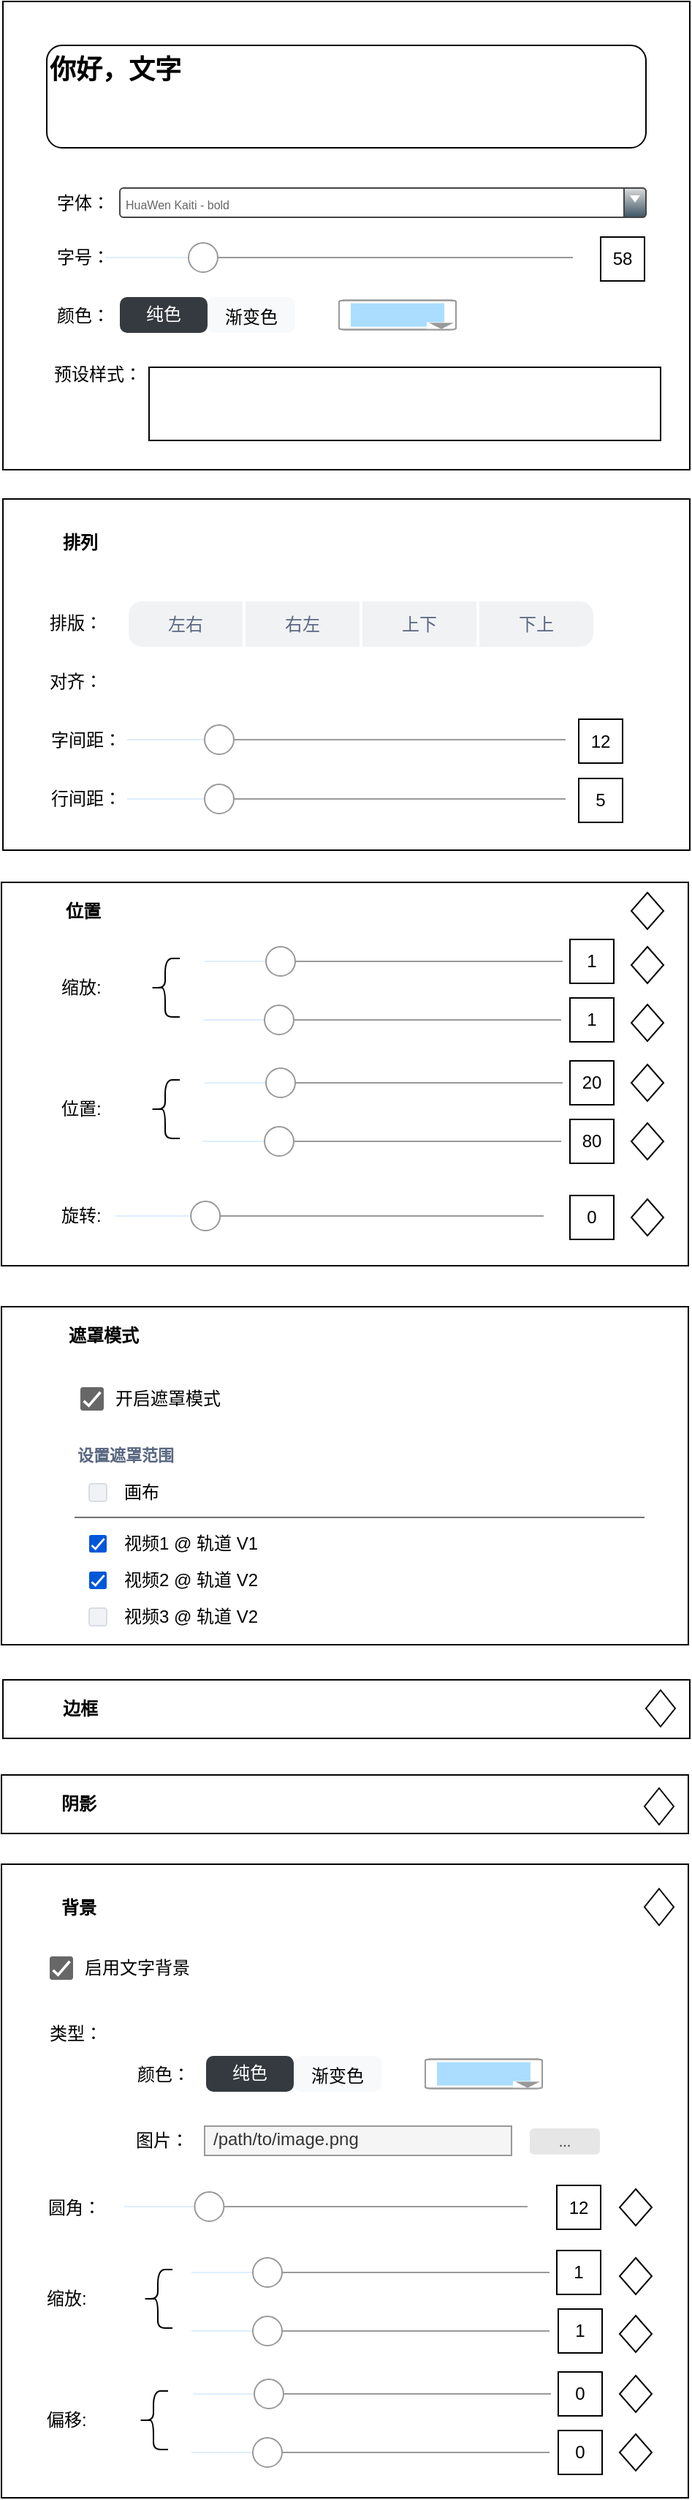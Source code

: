 <mxfile version="21.1.2" type="github">
  <diagram name="Page-1" id="2Bi18I8GiwrE-ukHqORg">
    <mxGraphModel dx="1521" dy="831" grid="0" gridSize="10" guides="1" tooltips="1" connect="1" arrows="1" fold="1" page="1" pageScale="1" pageWidth="850" pageHeight="1100" math="0" shadow="0">
      <root>
        <mxCell id="0" />
        <mxCell id="1" parent="0" />
        <mxCell id="mFGwb2Fd8uorsutvkc8b-70" value="" style="group;align=left;" parent="1" vertex="1" connectable="0">
          <mxGeometry x="170" y="498" width="470" height="240" as="geometry" />
        </mxCell>
        <mxCell id="mFGwb2Fd8uorsutvkc8b-31" value="" style="rounded=0;whiteSpace=wrap;html=1;" parent="mFGwb2Fd8uorsutvkc8b-70" vertex="1">
          <mxGeometry width="470" height="240" as="geometry" />
        </mxCell>
        <mxCell id="mFGwb2Fd8uorsutvkc8b-32" value="排版：" style="text;html=1;strokeColor=none;fillColor=none;align=center;verticalAlign=middle;whiteSpace=wrap;rounded=0;" parent="mFGwb2Fd8uorsutvkc8b-70" vertex="1">
          <mxGeometry x="25" y="70" width="50" height="30" as="geometry" />
        </mxCell>
        <mxCell id="mFGwb2Fd8uorsutvkc8b-33" value="对齐：" style="text;html=1;strokeColor=none;fillColor=none;align=center;verticalAlign=middle;whiteSpace=wrap;rounded=0;" parent="mFGwb2Fd8uorsutvkc8b-70" vertex="1">
          <mxGeometry x="25" y="110" width="50" height="30" as="geometry" />
        </mxCell>
        <mxCell id="mFGwb2Fd8uorsutvkc8b-34" value="字间距：" style="text;html=1;strokeColor=none;fillColor=none;align=center;verticalAlign=middle;whiteSpace=wrap;rounded=0;" parent="mFGwb2Fd8uorsutvkc8b-70" vertex="1">
          <mxGeometry x="32" y="150" width="50" height="30" as="geometry" />
        </mxCell>
        <mxCell id="mFGwb2Fd8uorsutvkc8b-35" value="" style="shape=image;html=1;verticalAlign=top;verticalLabelPosition=bottom;labelBackgroundColor=#ffffff;imageAspect=0;aspect=fixed;image=https://cdn0.iconfinder.com/data/icons/phosphor-regular-vol-4/256/text-align-left-128.png" parent="mFGwb2Fd8uorsutvkc8b-70" vertex="1">
          <mxGeometry x="88" y="110" width="30" height="30" as="geometry" />
        </mxCell>
        <mxCell id="mFGwb2Fd8uorsutvkc8b-36" value="" style="shape=image;html=1;verticalAlign=top;verticalLabelPosition=bottom;labelBackgroundColor=#ffffff;imageAspect=0;aspect=fixed;image=https://cdn0.iconfinder.com/data/icons/phosphor-regular-vol-4/256/text-align-center-128.png" parent="mFGwb2Fd8uorsutvkc8b-70" vertex="1">
          <mxGeometry x="130" y="110" width="30" height="30" as="geometry" />
        </mxCell>
        <mxCell id="mFGwb2Fd8uorsutvkc8b-37" value="" style="shape=image;html=1;verticalAlign=top;verticalLabelPosition=bottom;labelBackgroundColor=#ffffff;imageAspect=0;aspect=fixed;image=https://cdn0.iconfinder.com/data/icons/phosphor-regular-vol-4/256/text-align-right-128.png" parent="mFGwb2Fd8uorsutvkc8b-70" vertex="1">
          <mxGeometry x="173" y="110" width="30" height="30" as="geometry" />
        </mxCell>
        <mxCell id="mFGwb2Fd8uorsutvkc8b-39" value="行间距：" style="text;html=1;strokeColor=none;fillColor=none;align=center;verticalAlign=middle;whiteSpace=wrap;rounded=0;" parent="mFGwb2Fd8uorsutvkc8b-70" vertex="1">
          <mxGeometry x="32" y="190" width="50" height="30" as="geometry" />
        </mxCell>
        <mxCell id="mFGwb2Fd8uorsutvkc8b-40" value="" style="verticalLabelPosition=bottom;shadow=0;dashed=0;align=center;html=1;verticalAlign=top;strokeWidth=1;shape=mxgraph.mockup.forms.horSlider;strokeColor=#999999;sliderStyle=basic;sliderPos=20;handleStyle=circle;fillColor2=#ddeeff;" parent="mFGwb2Fd8uorsutvkc8b-70" vertex="1">
          <mxGeometry x="85" y="149.5" width="300" height="30" as="geometry" />
        </mxCell>
        <mxCell id="mFGwb2Fd8uorsutvkc8b-41" value="12" style="rounded=0;whiteSpace=wrap;html=1;" parent="mFGwb2Fd8uorsutvkc8b-70" vertex="1">
          <mxGeometry x="394" y="150.5" width="30" height="30" as="geometry" />
        </mxCell>
        <mxCell id="mFGwb2Fd8uorsutvkc8b-42" value="" style="verticalLabelPosition=bottom;shadow=0;dashed=0;align=center;html=1;verticalAlign=top;strokeWidth=1;shape=mxgraph.mockup.forms.horSlider;strokeColor=#999999;sliderStyle=basic;sliderPos=20;handleStyle=circle;fillColor2=#ddeeff;" parent="mFGwb2Fd8uorsutvkc8b-70" vertex="1">
          <mxGeometry x="85" y="190" width="300" height="30" as="geometry" />
        </mxCell>
        <mxCell id="mFGwb2Fd8uorsutvkc8b-43" value="5" style="rounded=0;whiteSpace=wrap;html=1;" parent="mFGwb2Fd8uorsutvkc8b-70" vertex="1">
          <mxGeometry x="394" y="191" width="30" height="30" as="geometry" />
        </mxCell>
        <mxCell id="mFGwb2Fd8uorsutvkc8b-44" value="" style="strokeWidth=1;shadow=0;dashed=0;align=center;html=1;shape=mxgraph.mockup.rrect;rSize=10;fillColor=#F1F2F4;strokeColor=#ffffff;strokeWidth=2" parent="mFGwb2Fd8uorsutvkc8b-70" vertex="1">
          <mxGeometry x="85" y="69" width="320" height="33" as="geometry" />
        </mxCell>
        <mxCell id="mFGwb2Fd8uorsutvkc8b-45" value="右左" style="rounded=0;fontSize=12;fontColor=#596780;fontStyle=0;fillColor=none;strokeColor=#ffffff;strokeWidth=2;resizeHeight=1;whiteSpace=wrap;html=1;" parent="mFGwb2Fd8uorsutvkc8b-44" vertex="1">
          <mxGeometry width="80" height="33" relative="1" as="geometry">
            <mxPoint x="80" as="offset" />
          </mxGeometry>
        </mxCell>
        <mxCell id="mFGwb2Fd8uorsutvkc8b-46" value="上下" style="rounded=0;fontSize=12;fontColor=#596780;fontStyle=0;fillColor=none;strokeColor=#ffffff;strokeWidth=2;resizeHeight=1;whiteSpace=wrap;html=1;" parent="mFGwb2Fd8uorsutvkc8b-44" vertex="1">
          <mxGeometry width="80" height="33" relative="1" as="geometry">
            <mxPoint x="160" as="offset" />
          </mxGeometry>
        </mxCell>
        <mxCell id="mFGwb2Fd8uorsutvkc8b-47" value="下上" style="strokeWidth=1;shadow=0;dashed=0;align=center;html=1;shape=mxgraph.mockup.rightButton;rSize=10;fontSize=12;fontColor=#596780;fontStyle=0;fillColor=none;strokeColor=#ffffff;strokeWidth=2;resizeHeight=1;whiteSpace=wrap;" parent="mFGwb2Fd8uorsutvkc8b-44" vertex="1">
          <mxGeometry x="1" width="80" height="33" relative="1" as="geometry">
            <mxPoint x="-80" as="offset" />
          </mxGeometry>
        </mxCell>
        <mxCell id="mFGwb2Fd8uorsutvkc8b-48" value="左右" style="strokeWidth=1;shadow=0;dashed=0;align=center;html=1;shape=mxgraph.mockup.leftButton;rSize=10;fontSize=12;fontColor=#596780;fontStyle=0;fillColor=none;strokeColor=#ffffff;strokeWidth=2;resizeHeight=1;whiteSpace=wrap;" parent="mFGwb2Fd8uorsutvkc8b-44" vertex="1">
          <mxGeometry width="80" height="33" relative="1" as="geometry" />
        </mxCell>
        <mxCell id="mFGwb2Fd8uorsutvkc8b-49" value="" style="shape=image;html=1;verticalAlign=top;verticalLabelPosition=bottom;labelBackgroundColor=#ffffff;imageAspect=0;aspect=fixed;image=https://cdn2.iconfinder.com/data/icons/css-vol-2/24/play-button-128.png;rotation=90;" parent="mFGwb2Fd8uorsutvkc8b-70" vertex="1">
          <mxGeometry x="5" y="10" width="39" height="39" as="geometry" />
        </mxCell>
        <mxCell id="mFGwb2Fd8uorsutvkc8b-50" value="&lt;b&gt;排列&lt;/b&gt;" style="text;html=1;strokeColor=none;fillColor=none;align=left;verticalAlign=middle;whiteSpace=wrap;rounded=0;" parent="mFGwb2Fd8uorsutvkc8b-70" vertex="1">
          <mxGeometry x="39" y="14.5" width="50" height="30" as="geometry" />
        </mxCell>
        <mxCell id="mFGwb2Fd8uorsutvkc8b-190" value="" style="shape=image;html=1;verticalAlign=top;verticalLabelPosition=bottom;labelBackgroundColor=#ffffff;imageAspect=0;aspect=fixed;image=https://cdn3.iconfinder.com/data/icons/arrows-set-12/512/rotateleft-128.png" parent="mFGwb2Fd8uorsutvkc8b-70" vertex="1">
          <mxGeometry x="424" y="10" width="25" height="25" as="geometry" />
        </mxCell>
        <mxCell id="mFGwb2Fd8uorsutvkc8b-71" value="" style="group" parent="1" vertex="1" connectable="0">
          <mxGeometry x="170" y="158" width="470" height="320" as="geometry" />
        </mxCell>
        <mxCell id="9_AeWzn01h3KBR9ZX3S9-1" value="" style="rounded=0;whiteSpace=wrap;html=1;" parent="mFGwb2Fd8uorsutvkc8b-71" vertex="1">
          <mxGeometry width="470" height="320" as="geometry" />
        </mxCell>
        <mxCell id="mFGwb2Fd8uorsutvkc8b-2" value="&lt;b&gt;&lt;font style=&quot;font-size: 18px;&quot;&gt;你好，文字&lt;/font&gt;&lt;/b&gt;" style="rounded=1;whiteSpace=wrap;html=1;align=left;horizontal=1;verticalAlign=top;" parent="mFGwb2Fd8uorsutvkc8b-71" vertex="1">
          <mxGeometry x="30" y="30" width="410" height="70" as="geometry" />
        </mxCell>
        <mxCell id="mFGwb2Fd8uorsutvkc8b-3" value="HuaWen Kaiti - bold" style="strokeWidth=1;html=1;shadow=0;dashed=0;shape=mxgraph.ios.iComboBox;spacingTop=2;spacingLeft=2;align=left;strokeColor=#444444;fontColor=#666666;buttonText=;fontSize=8;fillColor=#dddddd;fillColor2=#3D5565;sketch=0;whiteSpace=wrap;" parent="mFGwb2Fd8uorsutvkc8b-71" vertex="1">
          <mxGeometry x="80" y="127.5" width="360" height="20" as="geometry" />
        </mxCell>
        <mxCell id="mFGwb2Fd8uorsutvkc8b-4" value="字体：" style="text;html=1;strokeColor=none;fillColor=none;align=center;verticalAlign=middle;whiteSpace=wrap;rounded=0;" parent="mFGwb2Fd8uorsutvkc8b-71" vertex="1">
          <mxGeometry x="30" y="122.5" width="50" height="30" as="geometry" />
        </mxCell>
        <mxCell id="mFGwb2Fd8uorsutvkc8b-5" value="字号：" style="text;html=1;strokeColor=none;fillColor=none;align=center;verticalAlign=middle;whiteSpace=wrap;rounded=0;" parent="mFGwb2Fd8uorsutvkc8b-71" vertex="1">
          <mxGeometry x="30" y="160" width="50" height="30" as="geometry" />
        </mxCell>
        <mxCell id="mFGwb2Fd8uorsutvkc8b-7" value="" style="verticalLabelPosition=bottom;shadow=0;dashed=0;align=center;html=1;verticalAlign=top;strokeWidth=1;shape=mxgraph.mockup.forms.horSlider;strokeColor=#999999;sliderStyle=basic;sliderPos=20;handleStyle=circle;fillColor2=#ddeeff;" parent="mFGwb2Fd8uorsutvkc8b-71" vertex="1">
          <mxGeometry x="70" y="160" width="320" height="30" as="geometry" />
        </mxCell>
        <mxCell id="mFGwb2Fd8uorsutvkc8b-8" value="58" style="rounded=0;whiteSpace=wrap;html=1;" parent="mFGwb2Fd8uorsutvkc8b-71" vertex="1">
          <mxGeometry x="409" y="161" width="30" height="30" as="geometry" />
        </mxCell>
        <mxCell id="mFGwb2Fd8uorsutvkc8b-9" value="颜色：" style="text;html=1;strokeColor=none;fillColor=none;align=center;verticalAlign=middle;whiteSpace=wrap;rounded=0;" parent="mFGwb2Fd8uorsutvkc8b-71" vertex="1">
          <mxGeometry x="30" y="200" width="50" height="30" as="geometry" />
        </mxCell>
        <mxCell id="mFGwb2Fd8uorsutvkc8b-14" value="纯色" style="html=1;shadow=0;dashed=0;shape=mxgraph.bootstrap.rrect;rSize=5;strokeColor=none;strokeWidth=1;fillColor=#343A40;fontColor=#ffffff;whiteSpace=wrap;align=center;verticalAlign=middle;spacingLeft=0;fontStyle=0;fontSize=12;spacing=5;" parent="mFGwb2Fd8uorsutvkc8b-71" vertex="1">
          <mxGeometry x="80" y="202" width="60" height="24.5" as="geometry" />
        </mxCell>
        <mxCell id="mFGwb2Fd8uorsutvkc8b-15" value="&lt;font style=&quot;font-size: 12px;&quot;&gt;渐变色&lt;/font&gt;" style="html=1;shadow=0;dashed=0;shape=mxgraph.bootstrap.rrect;rSize=5;strokeColor=none;strokeWidth=1;fillColor=#F8F9FA;fontColor=#000000;whiteSpace=wrap;align=center;verticalAlign=middle;spacingLeft=0;fontStyle=0;fontSize=16;spacing=5;" parent="mFGwb2Fd8uorsutvkc8b-71" vertex="1">
          <mxGeometry x="140" y="202" width="60" height="24.5" as="geometry" />
        </mxCell>
        <mxCell id="mFGwb2Fd8uorsutvkc8b-16" value="" style="verticalLabelPosition=bottom;shadow=0;dashed=0;align=center;html=1;verticalAlign=top;strokeWidth=1;shape=mxgraph.mockup.forms.colorPicker;chosenColor=#aaddff;" parent="mFGwb2Fd8uorsutvkc8b-71" vertex="1">
          <mxGeometry x="230" y="204.25" width="80" height="20" as="geometry" />
        </mxCell>
        <mxCell id="mFGwb2Fd8uorsutvkc8b-17" value="预设样式：" style="text;html=1;strokeColor=none;fillColor=none;align=center;verticalAlign=middle;whiteSpace=wrap;rounded=0;" parent="mFGwb2Fd8uorsutvkc8b-71" vertex="1">
          <mxGeometry x="30" y="240" width="70" height="30" as="geometry" />
        </mxCell>
        <mxCell id="mFGwb2Fd8uorsutvkc8b-29" value="" style="group" parent="mFGwb2Fd8uorsutvkc8b-71" vertex="1" connectable="0">
          <mxGeometry x="100" y="250" width="350" height="50" as="geometry" />
        </mxCell>
        <mxCell id="mFGwb2Fd8uorsutvkc8b-18" value="" style="rounded=0;whiteSpace=wrap;html=1;" parent="mFGwb2Fd8uorsutvkc8b-29" vertex="1">
          <mxGeometry width="350" height="50" as="geometry" />
        </mxCell>
        <mxCell id="mFGwb2Fd8uorsutvkc8b-19" value="" style="shape=image;html=1;verticalAlign=top;verticalLabelPosition=bottom;labelBackgroundColor=#1808FF;imageAspect=0;aspect=fixed;image=https://cdn0.iconfinder.com/data/icons/phosphor-regular-vol-4/256/text-t-128.png;fontStyle=1;fontColor=#1CFF1C;" parent="mFGwb2Fd8uorsutvkc8b-29" vertex="1">
          <mxGeometry x="18" y="5" width="40" height="40" as="geometry" />
        </mxCell>
        <mxCell id="mFGwb2Fd8uorsutvkc8b-22" value="" style="shape=image;html=1;verticalAlign=top;verticalLabelPosition=bottom;labelBackgroundColor=#ffffff;imageAspect=0;aspect=fixed;image=https://cdn0.iconfinder.com/data/icons/phosphor-duotone-vol-3/256/text-t-duotone-128.png" parent="mFGwb2Fd8uorsutvkc8b-29" vertex="1">
          <mxGeometry x="76" y="5" width="40" height="40" as="geometry" />
        </mxCell>
        <mxCell id="mFGwb2Fd8uorsutvkc8b-24" value="" style="shape=image;html=1;verticalAlign=top;verticalLabelPosition=bottom;labelBackgroundColor=#ffffff;imageAspect=0;aspect=fixed;image=https://cdn0.iconfinder.com/data/icons/phosphor-duotone-vol-3/256/text-t-duotone-128.png" parent="mFGwb2Fd8uorsutvkc8b-29" vertex="1">
          <mxGeometry x="130" y="5" width="40" height="40" as="geometry" />
        </mxCell>
        <mxCell id="mFGwb2Fd8uorsutvkc8b-26" value="" style="shape=image;html=1;verticalAlign=top;verticalLabelPosition=bottom;labelBackgroundColor=#ffffff;imageAspect=0;aspect=fixed;image=https://cdn0.iconfinder.com/data/icons/phosphor-duotone-vol-3/256/text-t-duotone-128.png" parent="mFGwb2Fd8uorsutvkc8b-29" vertex="1">
          <mxGeometry x="286" y="5" width="40" height="40" as="geometry" />
        </mxCell>
        <mxCell id="mFGwb2Fd8uorsutvkc8b-27" value="" style="shape=image;html=1;verticalAlign=top;verticalLabelPosition=bottom;labelBackgroundColor=#ffffff;imageAspect=0;aspect=fixed;image=https://cdn0.iconfinder.com/data/icons/phosphor-duotone-vol-3/256/text-t-duotone-128.png" parent="mFGwb2Fd8uorsutvkc8b-29" vertex="1">
          <mxGeometry x="235" y="5" width="40" height="40" as="geometry" />
        </mxCell>
        <mxCell id="mFGwb2Fd8uorsutvkc8b-28" value="" style="shape=image;html=1;verticalAlign=top;verticalLabelPosition=bottom;labelBackgroundColor=#1808FF;imageAspect=0;aspect=fixed;image=https://cdn0.iconfinder.com/data/icons/phosphor-regular-vol-4/256/text-t-128.png;fontStyle=1;fontColor=#1CFF1C;" parent="mFGwb2Fd8uorsutvkc8b-29" vertex="1">
          <mxGeometry x="182" y="5" width="40" height="40" as="geometry" />
        </mxCell>
        <mxCell id="mFGwb2Fd8uorsutvkc8b-113" value="" style="group" parent="1" vertex="1" connectable="0">
          <mxGeometry x="170" y="760" width="470" height="262" as="geometry" />
        </mxCell>
        <mxCell id="mFGwb2Fd8uorsutvkc8b-72" value="" style="rounded=0;whiteSpace=wrap;html=1;" parent="mFGwb2Fd8uorsutvkc8b-113" vertex="1">
          <mxGeometry x="-1" width="470" height="262" as="geometry" />
        </mxCell>
        <mxCell id="mFGwb2Fd8uorsutvkc8b-73" value="" style="shape=image;html=1;verticalAlign=top;verticalLabelPosition=bottom;labelBackgroundColor=#ffffff;imageAspect=0;aspect=fixed;image=https://cdn2.iconfinder.com/data/icons/css-vol-2/24/play-button-128.png;rotation=90;" parent="mFGwb2Fd8uorsutvkc8b-113" vertex="1">
          <mxGeometry x="8" width="39" height="39" as="geometry" />
        </mxCell>
        <mxCell id="mFGwb2Fd8uorsutvkc8b-74" value="&lt;b&gt;位置&lt;/b&gt;" style="text;html=1;strokeColor=none;fillColor=none;align=left;verticalAlign=middle;whiteSpace=wrap;rounded=0;" parent="mFGwb2Fd8uorsutvkc8b-113" vertex="1">
          <mxGeometry x="41" y="4.5" width="50" height="30" as="geometry" />
        </mxCell>
        <mxCell id="mFGwb2Fd8uorsutvkc8b-75" value="缩放:" style="text;html=1;strokeColor=none;fillColor=none;align=left;verticalAlign=middle;whiteSpace=wrap;rounded=0;" parent="mFGwb2Fd8uorsutvkc8b-113" vertex="1">
          <mxGeometry x="38" y="57" width="30" height="30" as="geometry" />
        </mxCell>
        <mxCell id="mFGwb2Fd8uorsutvkc8b-76" value="" style="verticalLabelPosition=bottom;shadow=0;dashed=0;align=center;html=1;verticalAlign=top;strokeWidth=1;shape=mxgraph.mockup.forms.horSlider;strokeColor=#999999;sliderStyle=basic;sliderPos=20;handleStyle=circle;fillColor2=#ddeeff;" parent="mFGwb2Fd8uorsutvkc8b-113" vertex="1">
          <mxGeometry x="138" y="39" width="245" height="30" as="geometry" />
        </mxCell>
        <mxCell id="mFGwb2Fd8uorsutvkc8b-77" value="1" style="rounded=0;whiteSpace=wrap;html=1;" parent="mFGwb2Fd8uorsutvkc8b-113" vertex="1">
          <mxGeometry x="388" y="39" width="30" height="30" as="geometry" />
        </mxCell>
        <mxCell id="mFGwb2Fd8uorsutvkc8b-78" value="" style="verticalLabelPosition=bottom;shadow=0;dashed=0;align=center;html=1;verticalAlign=top;strokeWidth=1;shape=mxgraph.mockup.forms.horSlider;strokeColor=#999999;sliderStyle=basic;sliderPos=20;handleStyle=circle;fillColor2=#ddeeff;" parent="mFGwb2Fd8uorsutvkc8b-113" vertex="1">
          <mxGeometry x="137" y="79" width="245" height="30" as="geometry" />
        </mxCell>
        <mxCell id="mFGwb2Fd8uorsutvkc8b-79" value="1" style="rounded=0;whiteSpace=wrap;html=1;" parent="mFGwb2Fd8uorsutvkc8b-113" vertex="1">
          <mxGeometry x="388" y="79" width="30" height="30" as="geometry" />
        </mxCell>
        <mxCell id="mFGwb2Fd8uorsutvkc8b-80" value="" style="shape=curlyBracket;whiteSpace=wrap;html=1;rounded=1;labelPosition=left;verticalLabelPosition=middle;align=right;verticalAlign=middle;" parent="mFGwb2Fd8uorsutvkc8b-113" vertex="1">
          <mxGeometry x="101" y="52" width="20" height="40" as="geometry" />
        </mxCell>
        <mxCell id="mFGwb2Fd8uorsutvkc8b-85" value="位置:" style="text;html=1;strokeColor=none;fillColor=none;align=left;verticalAlign=middle;whiteSpace=wrap;rounded=0;" parent="mFGwb2Fd8uorsutvkc8b-113" vertex="1">
          <mxGeometry x="38" y="140" width="30" height="30" as="geometry" />
        </mxCell>
        <mxCell id="mFGwb2Fd8uorsutvkc8b-86" value="" style="verticalLabelPosition=bottom;shadow=0;dashed=0;align=center;html=1;verticalAlign=top;strokeWidth=1;shape=mxgraph.mockup.forms.horSlider;strokeColor=#999999;sliderStyle=basic;sliderPos=20;handleStyle=circle;fillColor2=#ddeeff;" parent="mFGwb2Fd8uorsutvkc8b-113" vertex="1">
          <mxGeometry x="138" y="122" width="245" height="30" as="geometry" />
        </mxCell>
        <mxCell id="mFGwb2Fd8uorsutvkc8b-87" value="20" style="rounded=0;whiteSpace=wrap;html=1;" parent="mFGwb2Fd8uorsutvkc8b-113" vertex="1">
          <mxGeometry x="388" y="122" width="30" height="30" as="geometry" />
        </mxCell>
        <mxCell id="mFGwb2Fd8uorsutvkc8b-88" value="" style="verticalLabelPosition=bottom;shadow=0;dashed=0;align=center;html=1;verticalAlign=top;strokeWidth=1;shape=mxgraph.mockup.forms.horSlider;strokeColor=#999999;sliderStyle=basic;sliderPos=20;handleStyle=circle;fillColor2=#ddeeff;" parent="mFGwb2Fd8uorsutvkc8b-113" vertex="1">
          <mxGeometry x="137" y="162" width="245" height="30" as="geometry" />
        </mxCell>
        <mxCell id="mFGwb2Fd8uorsutvkc8b-89" value="80" style="rounded=0;whiteSpace=wrap;html=1;" parent="mFGwb2Fd8uorsutvkc8b-113" vertex="1">
          <mxGeometry x="388" y="162" width="30" height="30" as="geometry" />
        </mxCell>
        <mxCell id="mFGwb2Fd8uorsutvkc8b-90" value="" style="shape=curlyBracket;whiteSpace=wrap;html=1;rounded=1;labelPosition=left;verticalLabelPosition=middle;align=right;verticalAlign=middle;" parent="mFGwb2Fd8uorsutvkc8b-113" vertex="1">
          <mxGeometry x="101" y="135" width="20" height="40" as="geometry" />
        </mxCell>
        <mxCell id="mFGwb2Fd8uorsutvkc8b-92" value="" style="verticalLabelPosition=bottom;shadow=0;dashed=0;align=center;html=1;verticalAlign=top;strokeWidth=1;shape=mxgraph.mockup.forms.horSlider;strokeColor=#999999;sliderStyle=basic;sliderPos=20;handleStyle=circle;fillColor2=#ddeeff;" parent="mFGwb2Fd8uorsutvkc8b-113" vertex="1">
          <mxGeometry x="77" y="213" width="293" height="30" as="geometry" />
        </mxCell>
        <mxCell id="mFGwb2Fd8uorsutvkc8b-93" value="0" style="rounded=0;whiteSpace=wrap;html=1;" parent="mFGwb2Fd8uorsutvkc8b-113" vertex="1">
          <mxGeometry x="388" y="214" width="30" height="30" as="geometry" />
        </mxCell>
        <mxCell id="mFGwb2Fd8uorsutvkc8b-94" value="旋转:" style="text;html=1;strokeColor=none;fillColor=none;align=left;verticalAlign=middle;whiteSpace=wrap;rounded=0;" parent="mFGwb2Fd8uorsutvkc8b-113" vertex="1">
          <mxGeometry x="38" y="213" width="30" height="30" as="geometry" />
        </mxCell>
        <mxCell id="mFGwb2Fd8uorsutvkc8b-97" value="" style="rhombus;whiteSpace=wrap;html=1;" parent="mFGwb2Fd8uorsutvkc8b-113" vertex="1">
          <mxGeometry x="430" y="44" width="22" height="25" as="geometry" />
        </mxCell>
        <mxCell id="mFGwb2Fd8uorsutvkc8b-98" value="" style="rhombus;whiteSpace=wrap;html=1;" parent="mFGwb2Fd8uorsutvkc8b-113" vertex="1">
          <mxGeometry x="430" y="83.5" width="22" height="25" as="geometry" />
        </mxCell>
        <mxCell id="mFGwb2Fd8uorsutvkc8b-99" value="" style="rhombus;whiteSpace=wrap;html=1;" parent="mFGwb2Fd8uorsutvkc8b-113" vertex="1">
          <mxGeometry x="430" y="124.5" width="22" height="25" as="geometry" />
        </mxCell>
        <mxCell id="mFGwb2Fd8uorsutvkc8b-100" value="" style="rhombus;whiteSpace=wrap;html=1;" parent="mFGwb2Fd8uorsutvkc8b-113" vertex="1">
          <mxGeometry x="430" y="164.5" width="22" height="25" as="geometry" />
        </mxCell>
        <mxCell id="mFGwb2Fd8uorsutvkc8b-101" value="" style="rhombus;whiteSpace=wrap;html=1;" parent="mFGwb2Fd8uorsutvkc8b-113" vertex="1">
          <mxGeometry x="430" y="216.5" width="22" height="25" as="geometry" />
        </mxCell>
        <mxCell id="mFGwb2Fd8uorsutvkc8b-151" value="" style="shape=image;html=1;verticalAlign=top;verticalLabelPosition=bottom;labelBackgroundColor=#ffffff;imageAspect=0;aspect=fixed;image=https://cdn3.iconfinder.com/data/icons/arrows-set-12/512/rotateleft-128.png" parent="mFGwb2Fd8uorsutvkc8b-113" vertex="1">
          <mxGeometry x="392" y="8" width="23" height="23" as="geometry" />
        </mxCell>
        <mxCell id="mFGwb2Fd8uorsutvkc8b-152" value="" style="rhombus;whiteSpace=wrap;html=1;" parent="mFGwb2Fd8uorsutvkc8b-113" vertex="1">
          <mxGeometry x="430" y="7" width="22" height="25" as="geometry" />
        </mxCell>
        <mxCell id="mFGwb2Fd8uorsutvkc8b-193" value="" style="shape=image;html=1;verticalAlign=top;verticalLabelPosition=bottom;labelBackgroundColor=#ffffff;imageAspect=0;aspect=fixed;image=https://cdn4.iconfinder.com/data/icons/evil-icons-user-interface/64/link-128.png;imageBackground=none;" parent="mFGwb2Fd8uorsutvkc8b-113" vertex="1">
          <mxGeometry x="74" y="57" width="30" height="30" as="geometry" />
        </mxCell>
        <mxCell id="mFGwb2Fd8uorsutvkc8b-130" value="" style="group" parent="1" vertex="1" connectable="0">
          <mxGeometry x="169" y="1050" width="470" height="231" as="geometry" />
        </mxCell>
        <mxCell id="mFGwb2Fd8uorsutvkc8b-102" value="" style="rounded=0;whiteSpace=wrap;html=1;" parent="mFGwb2Fd8uorsutvkc8b-130" vertex="1">
          <mxGeometry width="470" height="231" as="geometry" />
        </mxCell>
        <mxCell id="mFGwb2Fd8uorsutvkc8b-104" value="" style="shape=image;html=1;verticalAlign=top;verticalLabelPosition=bottom;labelBackgroundColor=#ffffff;imageAspect=0;aspect=fixed;image=https://cdn2.iconfinder.com/data/icons/css-vol-2/24/play-button-128.png;rotation=90;" parent="mFGwb2Fd8uorsutvkc8b-130" vertex="1">
          <mxGeometry x="11" width="39" height="39" as="geometry" />
        </mxCell>
        <mxCell id="mFGwb2Fd8uorsutvkc8b-105" value="&lt;b&gt;遮罩模式&lt;/b&gt;" style="text;html=1;strokeColor=none;fillColor=none;align=left;verticalAlign=middle;whiteSpace=wrap;rounded=0;" parent="mFGwb2Fd8uorsutvkc8b-130" vertex="1">
          <mxGeometry x="44" y="4.5" width="50" height="30" as="geometry" />
        </mxCell>
        <mxCell id="mFGwb2Fd8uorsutvkc8b-110" value="" style="shape=ellipse;labelPosition=right;align=right;opacity=10;sketch=0;html=1;labelBackgroundColor=none;labelBorderColor=none;noLabel=1;strokeColor=none;" parent="mFGwb2Fd8uorsutvkc8b-130" vertex="1">
          <mxGeometry x="38" y="39" width="180" height="48" as="geometry" />
        </mxCell>
        <mxCell id="mFGwb2Fd8uorsutvkc8b-111" value="" style="dashed=0;labelPosition=right;align=left;shape=mxgraph.gmdl.checkbox;strokeColor=none;fillColor=#676767;strokeWidth=2;sketch=0;html=1;" parent="mFGwb2Fd8uorsutvkc8b-110" vertex="1">
          <mxGeometry x="16" y="16" width="16" height="16" as="geometry" />
        </mxCell>
        <mxCell id="mFGwb2Fd8uorsutvkc8b-112" value="开启遮罩模式" style="text;html=1;strokeColor=none;fillColor=none;align=left;verticalAlign=middle;whiteSpace=wrap;rounded=0;" parent="mFGwb2Fd8uorsutvkc8b-110" vertex="1">
          <mxGeometry x="38" y="9" width="142" height="30" as="geometry" />
        </mxCell>
        <mxCell id="mFGwb2Fd8uorsutvkc8b-120" value="设置遮罩范围" style="fillColor=none;strokeColor=none;fontSize=11;fontStyle=1;align=left;fontColor=#596780;sketch=0;hachureGap=4;pointerEvents=0;fontFamily=Helvetica;" parent="mFGwb2Fd8uorsutvkc8b-130" vertex="1">
          <mxGeometry x="50" y="91" width="150" height="20" as="geometry" />
        </mxCell>
        <mxCell id="mFGwb2Fd8uorsutvkc8b-121" value="画布" style="rounded=1;fillColor=#F0F2F5;strokeColor=#D8DCE3;fontColor=#000000;align=left;verticalAlign=middle;fontStyle=0;fontSize=12;labelPosition=right;verticalLabelPosition=middle;spacingLeft=10;html=1;shadow=0;dashed=0;sketch=0;hachureGap=4;pointerEvents=0;fontFamily=Helvetica;" parent="mFGwb2Fd8uorsutvkc8b-130" vertex="1">
          <mxGeometry x="60" y="121" width="12" height="12" as="geometry" />
        </mxCell>
        <mxCell id="mFGwb2Fd8uorsutvkc8b-122" value="视频1 @ 轨道 V1" style="html=1;shadow=0;dashed=0;shape=mxgraph.atlassian.checkbox_2;fillColor=#0057D8;strokeColor=none;fontColor=#000000;align=left;verticalAlign=middle;fontStyle=0;fontSize=12;labelPosition=right;verticalLabelPosition=middle;spacingLeft=10;sketch=0;hachureGap=4;pointerEvents=0;fontFamily=Helvetica;" parent="mFGwb2Fd8uorsutvkc8b-130" vertex="1">
          <mxGeometry x="60" y="156" width="12" height="12" as="geometry" />
        </mxCell>
        <mxCell id="mFGwb2Fd8uorsutvkc8b-123" value="视频2 @ 轨道 V2" style="html=1;shadow=0;dashed=0;shape=mxgraph.atlassian.checkbox_2;fillColor=#0057D8;strokeColor=none;fontColor=#000000;align=left;verticalAlign=middle;fontStyle=0;fontSize=12;labelPosition=right;verticalLabelPosition=middle;spacingLeft=10;sketch=0;hachureGap=4;pointerEvents=0;fontFamily=Helvetica;" parent="mFGwb2Fd8uorsutvkc8b-130" vertex="1">
          <mxGeometry x="60" y="181" width="12" height="12" as="geometry" />
        </mxCell>
        <mxCell id="mFGwb2Fd8uorsutvkc8b-124" value="视频3 @ 轨道 V2" style="rounded=1;fillColor=#F0F2F5;strokeColor=#D8DCE3;fontColor=#000000;align=left;verticalAlign=middle;fontStyle=0;fontSize=12;labelPosition=right;verticalLabelPosition=middle;spacingLeft=10;html=1;shadow=0;dashed=0;sketch=0;hachureGap=4;pointerEvents=0;fontFamily=Helvetica;" parent="mFGwb2Fd8uorsutvkc8b-130" vertex="1">
          <mxGeometry x="60" y="206" width="12" height="12" as="geometry" />
        </mxCell>
        <mxCell id="mFGwb2Fd8uorsutvkc8b-149" value="" style="line;strokeWidth=1;fillColor=none;align=left;verticalAlign=middle;spacingTop=-1;spacingLeft=3;spacingRight=3;rotatable=0;labelPosition=right;points=[];portConstraint=eastwest;strokeColor=inherit;" parent="mFGwb2Fd8uorsutvkc8b-130" vertex="1">
          <mxGeometry x="61" y="140" width="40" height="8" as="geometry" />
        </mxCell>
        <mxCell id="mFGwb2Fd8uorsutvkc8b-150" value="" style="line;strokeWidth=1;html=1;strokeColor=#707070;" parent="mFGwb2Fd8uorsutvkc8b-130" vertex="1">
          <mxGeometry x="50" y="139" width="390" height="10" as="geometry" />
        </mxCell>
        <mxCell id="mFGwb2Fd8uorsutvkc8b-189" value="" style="shape=image;html=1;verticalAlign=top;verticalLabelPosition=bottom;labelBackgroundColor=#ffffff;imageAspect=0;aspect=fixed;image=https://cdn3.iconfinder.com/data/icons/arrows-set-12/512/rotateleft-128.png" parent="mFGwb2Fd8uorsutvkc8b-130" vertex="1">
          <mxGeometry x="415" y="7" width="25" height="25" as="geometry" />
        </mxCell>
        <mxCell id="mFGwb2Fd8uorsutvkc8b-142" value="" style="group" parent="1" vertex="1" connectable="0">
          <mxGeometry x="170" y="1305" width="470" height="40" as="geometry" />
        </mxCell>
        <mxCell id="mFGwb2Fd8uorsutvkc8b-129" value="" style="rounded=0;whiteSpace=wrap;html=1;" parent="mFGwb2Fd8uorsutvkc8b-142" vertex="1">
          <mxGeometry width="470" height="40" as="geometry" />
        </mxCell>
        <mxCell id="mFGwb2Fd8uorsutvkc8b-131" value="" style="shape=image;html=1;verticalAlign=top;verticalLabelPosition=bottom;labelBackgroundColor=#ffffff;imageAspect=0;aspect=fixed;image=https://cdn2.iconfinder.com/data/icons/css-vol-2/24/play-button-128.png;rotation=0;" parent="mFGwb2Fd8uorsutvkc8b-142" vertex="1">
          <mxGeometry x="6" width="39" height="39" as="geometry" />
        </mxCell>
        <mxCell id="mFGwb2Fd8uorsutvkc8b-132" value="&lt;b&gt;边框&lt;/b&gt;" style="text;html=1;strokeColor=none;fillColor=none;align=left;verticalAlign=middle;whiteSpace=wrap;rounded=0;" parent="mFGwb2Fd8uorsutvkc8b-142" vertex="1">
          <mxGeometry x="39" y="4.5" width="50" height="30" as="geometry" />
        </mxCell>
        <mxCell id="mFGwb2Fd8uorsutvkc8b-153" value="" style="shape=image;html=1;verticalAlign=top;verticalLabelPosition=bottom;labelBackgroundColor=#ffffff;imageAspect=0;aspect=fixed;image=https://cdn3.iconfinder.com/data/icons/arrows-set-12/512/rotateleft-128.png" parent="mFGwb2Fd8uorsutvkc8b-142" vertex="1">
          <mxGeometry x="400" y="7.5" width="25" height="25" as="geometry" />
        </mxCell>
        <mxCell id="mFGwb2Fd8uorsutvkc8b-154" value="" style="rhombus;whiteSpace=wrap;html=1;" parent="mFGwb2Fd8uorsutvkc8b-142" vertex="1">
          <mxGeometry x="440" y="7" width="20" height="25" as="geometry" />
        </mxCell>
        <mxCell id="mFGwb2Fd8uorsutvkc8b-144" value="" style="group" parent="1" vertex="1" connectable="0">
          <mxGeometry x="169" y="1370" width="470" height="40" as="geometry" />
        </mxCell>
        <mxCell id="mFGwb2Fd8uorsutvkc8b-136" value="" style="rounded=0;whiteSpace=wrap;html=1;" parent="mFGwb2Fd8uorsutvkc8b-144" vertex="1">
          <mxGeometry width="470" height="40" as="geometry" />
        </mxCell>
        <mxCell id="mFGwb2Fd8uorsutvkc8b-137" value="" style="shape=image;html=1;verticalAlign=top;verticalLabelPosition=bottom;labelBackgroundColor=#ffffff;imageAspect=0;aspect=fixed;image=https://cdn2.iconfinder.com/data/icons/css-vol-2/24/play-button-128.png;rotation=0;" parent="mFGwb2Fd8uorsutvkc8b-144" vertex="1">
          <mxGeometry x="6" width="39" height="39" as="geometry" />
        </mxCell>
        <mxCell id="mFGwb2Fd8uorsutvkc8b-138" value="&lt;b&gt;阴影&lt;/b&gt;" style="text;html=1;strokeColor=none;fillColor=none;align=left;verticalAlign=middle;whiteSpace=wrap;rounded=0;" parent="mFGwb2Fd8uorsutvkc8b-144" vertex="1">
          <mxGeometry x="39" y="4.5" width="50" height="30" as="geometry" />
        </mxCell>
        <mxCell id="mFGwb2Fd8uorsutvkc8b-155" value="" style="shape=image;html=1;verticalAlign=top;verticalLabelPosition=bottom;labelBackgroundColor=#ffffff;imageAspect=0;aspect=fixed;image=https://cdn3.iconfinder.com/data/icons/arrows-set-12/512/rotateleft-128.png" parent="mFGwb2Fd8uorsutvkc8b-144" vertex="1">
          <mxGeometry x="400" y="9.5" width="25" height="25" as="geometry" />
        </mxCell>
        <mxCell id="mFGwb2Fd8uorsutvkc8b-156" value="" style="rhombus;whiteSpace=wrap;html=1;" parent="mFGwb2Fd8uorsutvkc8b-144" vertex="1">
          <mxGeometry x="440" y="9" width="20" height="25" as="geometry" />
        </mxCell>
        <mxCell id="fsjHpndjEFkM783iY_XS-5" value="" style="group" vertex="1" connectable="0" parent="1">
          <mxGeometry x="169" y="1431" width="470" height="433" as="geometry" />
        </mxCell>
        <mxCell id="mFGwb2Fd8uorsutvkc8b-139" value="" style="rounded=0;whiteSpace=wrap;html=1;" parent="fsjHpndjEFkM783iY_XS-5" vertex="1">
          <mxGeometry width="470" height="433" as="geometry" />
        </mxCell>
        <mxCell id="mFGwb2Fd8uorsutvkc8b-140" value="" style="shape=image;html=1;verticalAlign=top;verticalLabelPosition=bottom;labelBackgroundColor=#ffffff;imageAspect=0;aspect=fixed;image=https://cdn2.iconfinder.com/data/icons/css-vol-2/24/play-button-128.png;rotation=90;" parent="fsjHpndjEFkM783iY_XS-5" vertex="1">
          <mxGeometry x="6" y="10" width="39" height="39" as="geometry" />
        </mxCell>
        <mxCell id="mFGwb2Fd8uorsutvkc8b-141" value="&lt;b&gt;背景&lt;/b&gt;" style="text;html=1;strokeColor=none;fillColor=none;align=left;verticalAlign=middle;whiteSpace=wrap;rounded=0;" parent="fsjHpndjEFkM783iY_XS-5" vertex="1">
          <mxGeometry x="39" y="14.5" width="50" height="30" as="geometry" />
        </mxCell>
        <mxCell id="mFGwb2Fd8uorsutvkc8b-159" value="颜色：" style="text;html=1;strokeColor=none;fillColor=none;align=center;verticalAlign=middle;whiteSpace=wrap;rounded=0;" parent="fsjHpndjEFkM783iY_XS-5" vertex="1">
          <mxGeometry x="91" y="129" width="40" height="30" as="geometry" />
        </mxCell>
        <mxCell id="mFGwb2Fd8uorsutvkc8b-160" value="纯色" style="html=1;shadow=0;dashed=0;shape=mxgraph.bootstrap.rrect;rSize=5;strokeColor=none;strokeWidth=1;fillColor=#343A40;fontColor=#ffffff;whiteSpace=wrap;align=center;verticalAlign=middle;spacingLeft=0;fontStyle=0;fontSize=12;spacing=5;" parent="fsjHpndjEFkM783iY_XS-5" vertex="1">
          <mxGeometry x="140" y="131" width="60" height="24.5" as="geometry" />
        </mxCell>
        <mxCell id="mFGwb2Fd8uorsutvkc8b-161" value="&lt;font style=&quot;font-size: 12px;&quot;&gt;渐变色&lt;/font&gt;" style="html=1;shadow=0;dashed=0;shape=mxgraph.bootstrap.rrect;rSize=5;strokeColor=none;strokeWidth=1;fillColor=#F8F9FA;fontColor=#000000;whiteSpace=wrap;align=center;verticalAlign=middle;spacingLeft=0;fontStyle=0;fontSize=16;spacing=5;" parent="fsjHpndjEFkM783iY_XS-5" vertex="1">
          <mxGeometry x="200" y="131" width="60" height="24.5" as="geometry" />
        </mxCell>
        <mxCell id="mFGwb2Fd8uorsutvkc8b-162" value="" style="verticalLabelPosition=bottom;shadow=0;dashed=0;align=center;html=1;verticalAlign=top;strokeWidth=1;shape=mxgraph.mockup.forms.colorPicker;chosenColor=#aaddff;" parent="fsjHpndjEFkM783iY_XS-5" vertex="1">
          <mxGeometry x="290" y="133.25" width="80" height="20" as="geometry" />
        </mxCell>
        <mxCell id="mFGwb2Fd8uorsutvkc8b-163" value="/path/to/image.png" style="strokeWidth=1;shadow=0;dashed=0;align=center;html=1;shape=mxgraph.mockup.text.textBox;fontColor=#333333;align=left;fontSize=12;spacingLeft=4;spacingTop=-3;whiteSpace=wrap;strokeColor=#999999;mainText=;fillColor=#f5f5f5;" parent="fsjHpndjEFkM783iY_XS-5" vertex="1">
          <mxGeometry x="139" y="179" width="210" height="20" as="geometry" />
        </mxCell>
        <mxCell id="mFGwb2Fd8uorsutvkc8b-164" value="图片：" style="text;html=1;strokeColor=none;fillColor=none;align=center;verticalAlign=middle;whiteSpace=wrap;rounded=0;" parent="fsjHpndjEFkM783iY_XS-5" vertex="1">
          <mxGeometry x="90" y="174" width="40" height="30" as="geometry" />
        </mxCell>
        <mxCell id="mFGwb2Fd8uorsutvkc8b-165" value="圆角：" style="text;html=1;strokeColor=none;fillColor=none;align=center;verticalAlign=middle;whiteSpace=wrap;rounded=0;" parent="fsjHpndjEFkM783iY_XS-5" vertex="1">
          <mxGeometry x="25" y="219.5" width="50" height="30" as="geometry" />
        </mxCell>
        <mxCell id="mFGwb2Fd8uorsutvkc8b-166" value="" style="verticalLabelPosition=bottom;shadow=0;dashed=0;align=center;html=1;verticalAlign=top;strokeWidth=1;shape=mxgraph.mockup.forms.horSlider;strokeColor=#999999;sliderStyle=basic;sliderPos=20;handleStyle=circle;fillColor2=#ddeeff;" parent="fsjHpndjEFkM783iY_XS-5" vertex="1">
          <mxGeometry x="84" y="219" width="276" height="30" as="geometry" />
        </mxCell>
        <mxCell id="mFGwb2Fd8uorsutvkc8b-167" value="12" style="rounded=0;whiteSpace=wrap;html=1;" parent="fsjHpndjEFkM783iY_XS-5" vertex="1">
          <mxGeometry x="380" y="219.5" width="30" height="30" as="geometry" />
        </mxCell>
        <mxCell id="mFGwb2Fd8uorsutvkc8b-168" value="缩放:" style="text;html=1;strokeColor=none;fillColor=none;align=left;verticalAlign=middle;whiteSpace=wrap;rounded=0;" parent="fsjHpndjEFkM783iY_XS-5" vertex="1">
          <mxGeometry x="29" y="282" width="30" height="30" as="geometry" />
        </mxCell>
        <mxCell id="mFGwb2Fd8uorsutvkc8b-169" value="" style="verticalLabelPosition=bottom;shadow=0;dashed=0;align=center;html=1;verticalAlign=top;strokeWidth=1;shape=mxgraph.mockup.forms.horSlider;strokeColor=#999999;sliderStyle=basic;sliderPos=20;handleStyle=circle;fillColor2=#ddeeff;" parent="fsjHpndjEFkM783iY_XS-5" vertex="1">
          <mxGeometry x="130" y="264" width="245" height="30" as="geometry" />
        </mxCell>
        <mxCell id="mFGwb2Fd8uorsutvkc8b-170" value="1" style="rounded=0;whiteSpace=wrap;html=1;" parent="fsjHpndjEFkM783iY_XS-5" vertex="1">
          <mxGeometry x="380" y="264" width="30" height="30" as="geometry" />
        </mxCell>
        <mxCell id="mFGwb2Fd8uorsutvkc8b-171" value="" style="verticalLabelPosition=bottom;shadow=0;dashed=0;align=center;html=1;verticalAlign=top;strokeWidth=1;shape=mxgraph.mockup.forms.horSlider;strokeColor=#999999;sliderStyle=basic;sliderPos=20;handleStyle=circle;fillColor2=#ddeeff;" parent="fsjHpndjEFkM783iY_XS-5" vertex="1">
          <mxGeometry x="130" y="304" width="245" height="30" as="geometry" />
        </mxCell>
        <mxCell id="mFGwb2Fd8uorsutvkc8b-172" value="1" style="rounded=0;whiteSpace=wrap;html=1;" parent="fsjHpndjEFkM783iY_XS-5" vertex="1">
          <mxGeometry x="381" y="304" width="30" height="30" as="geometry" />
        </mxCell>
        <mxCell id="mFGwb2Fd8uorsutvkc8b-173" value="" style="shape=curlyBracket;whiteSpace=wrap;html=1;rounded=1;labelPosition=left;verticalLabelPosition=middle;align=right;verticalAlign=middle;" parent="fsjHpndjEFkM783iY_XS-5" vertex="1">
          <mxGeometry x="97" y="277" width="20" height="40" as="geometry" />
        </mxCell>
        <mxCell id="mFGwb2Fd8uorsutvkc8b-175" value="偏移:" style="text;html=1;strokeColor=none;fillColor=none;align=left;verticalAlign=middle;whiteSpace=wrap;rounded=0;" parent="fsjHpndjEFkM783iY_XS-5" vertex="1">
          <mxGeometry x="29" y="365" width="30" height="30" as="geometry" />
        </mxCell>
        <mxCell id="mFGwb2Fd8uorsutvkc8b-176" value="" style="verticalLabelPosition=bottom;shadow=0;dashed=0;align=center;html=1;verticalAlign=top;strokeWidth=1;shape=mxgraph.mockup.forms.horSlider;strokeColor=#999999;sliderStyle=basic;sliderPos=20;handleStyle=circle;fillColor2=#ddeeff;" parent="fsjHpndjEFkM783iY_XS-5" vertex="1">
          <mxGeometry x="131" y="347" width="245" height="30" as="geometry" />
        </mxCell>
        <mxCell id="mFGwb2Fd8uorsutvkc8b-177" value="0" style="rounded=0;whiteSpace=wrap;html=1;" parent="fsjHpndjEFkM783iY_XS-5" vertex="1">
          <mxGeometry x="381" y="347" width="30" height="30" as="geometry" />
        </mxCell>
        <mxCell id="mFGwb2Fd8uorsutvkc8b-178" value="" style="verticalLabelPosition=bottom;shadow=0;dashed=0;align=center;html=1;verticalAlign=top;strokeWidth=1;shape=mxgraph.mockup.forms.horSlider;strokeColor=#999999;sliderStyle=basic;sliderPos=20;handleStyle=circle;fillColor2=#ddeeff;" parent="fsjHpndjEFkM783iY_XS-5" vertex="1">
          <mxGeometry x="130" y="387" width="245" height="30" as="geometry" />
        </mxCell>
        <mxCell id="mFGwb2Fd8uorsutvkc8b-179" value="0" style="rounded=0;whiteSpace=wrap;html=1;" parent="fsjHpndjEFkM783iY_XS-5" vertex="1">
          <mxGeometry x="381" y="387" width="30" height="30" as="geometry" />
        </mxCell>
        <mxCell id="mFGwb2Fd8uorsutvkc8b-180" value="" style="shape=curlyBracket;whiteSpace=wrap;html=1;rounded=1;labelPosition=left;verticalLabelPosition=middle;align=right;verticalAlign=middle;" parent="fsjHpndjEFkM783iY_XS-5" vertex="1">
          <mxGeometry x="94" y="360" width="20" height="40" as="geometry" />
        </mxCell>
        <mxCell id="mFGwb2Fd8uorsutvkc8b-181" value="" style="rhombus;whiteSpace=wrap;html=1;" parent="fsjHpndjEFkM783iY_XS-5" vertex="1">
          <mxGeometry x="423" y="269" width="22" height="25" as="geometry" />
        </mxCell>
        <mxCell id="mFGwb2Fd8uorsutvkc8b-182" value="" style="rhombus;whiteSpace=wrap;html=1;" parent="fsjHpndjEFkM783iY_XS-5" vertex="1">
          <mxGeometry x="423" y="308.5" width="22" height="25" as="geometry" />
        </mxCell>
        <mxCell id="mFGwb2Fd8uorsutvkc8b-183" value="" style="rhombus;whiteSpace=wrap;html=1;" parent="fsjHpndjEFkM783iY_XS-5" vertex="1">
          <mxGeometry x="423" y="349.5" width="22" height="25" as="geometry" />
        </mxCell>
        <mxCell id="mFGwb2Fd8uorsutvkc8b-184" value="" style="rhombus;whiteSpace=wrap;html=1;" parent="fsjHpndjEFkM783iY_XS-5" vertex="1">
          <mxGeometry x="423" y="389.5" width="22" height="25" as="geometry" />
        </mxCell>
        <mxCell id="mFGwb2Fd8uorsutvkc8b-185" value="" style="rhombus;whiteSpace=wrap;html=1;" parent="fsjHpndjEFkM783iY_XS-5" vertex="1">
          <mxGeometry x="423" y="222" width="22" height="25" as="geometry" />
        </mxCell>
        <mxCell id="mFGwb2Fd8uorsutvkc8b-186" value="" style="shape=image;html=1;verticalAlign=top;verticalLabelPosition=bottom;labelBackgroundColor=#ffffff;imageAspect=0;aspect=fixed;image=https://cdn3.iconfinder.com/data/icons/arrows-set-12/512/rotateleft-128.png" parent="fsjHpndjEFkM783iY_XS-5" vertex="1">
          <mxGeometry x="400" y="17.25" width="25" height="25" as="geometry" />
        </mxCell>
        <mxCell id="mFGwb2Fd8uorsutvkc8b-187" value="" style="rhombus;whiteSpace=wrap;html=1;" parent="fsjHpndjEFkM783iY_XS-5" vertex="1">
          <mxGeometry x="440" y="16.75" width="20" height="25" as="geometry" />
        </mxCell>
        <mxCell id="mFGwb2Fd8uorsutvkc8b-188" value="..." style="rounded=1;html=1;shadow=0;dashed=0;whiteSpace=wrap;fontSize=10;fillColor=#E6E6E6;align=center;strokeColor=#E6E6E6;fontColor=#333333;" parent="fsjHpndjEFkM783iY_XS-5" vertex="1">
          <mxGeometry x="362" y="181" width="47" height="16.88" as="geometry" />
        </mxCell>
        <mxCell id="mFGwb2Fd8uorsutvkc8b-192" value="" style="shape=image;html=1;verticalAlign=top;verticalLabelPosition=bottom;labelBackgroundColor=#ffffff;imageAspect=0;aspect=fixed;image=https://cdn4.iconfinder.com/data/icons/evil-icons-user-interface/64/link-128.png" parent="fsjHpndjEFkM783iY_XS-5" vertex="1">
          <mxGeometry x="69" y="282" width="30" height="30" as="geometry" />
        </mxCell>
        <mxCell id="mFGwb2Fd8uorsutvkc8b-196" value="" style="shape=image;html=1;verticalAlign=top;verticalLabelPosition=bottom;labelBackgroundColor=#ffffff;imageAspect=0;aspect=fixed;image=https://cdn4.iconfinder.com/data/icons/essentials-73/24/040_-_Tick-128.png" parent="fsjHpndjEFkM783iY_XS-5" vertex="1">
          <mxGeometry x="63" y="134.5" width="20" height="20" as="geometry" />
        </mxCell>
        <mxCell id="mFGwb2Fd8uorsutvkc8b-197" value="" style="shape=image;html=1;verticalAlign=top;verticalLabelPosition=bottom;labelBackgroundColor=#ffffff;imageAspect=0;aspect=fixed;image=https://cdn1.iconfinder.com/data/icons/material-core/20/check-circle-outline-blank-128.png" parent="fsjHpndjEFkM783iY_XS-5" vertex="1">
          <mxGeometry x="64" y="179.44" width="20" height="20" as="geometry" />
        </mxCell>
        <mxCell id="mFGwb2Fd8uorsutvkc8b-198" value="类型：" style="text;html=1;strokeColor=none;fillColor=none;align=left;verticalAlign=middle;whiteSpace=wrap;rounded=0;" parent="fsjHpndjEFkM783iY_XS-5" vertex="1">
          <mxGeometry x="31" y="101" width="75" height="30" as="geometry" />
        </mxCell>
        <mxCell id="fsjHpndjEFkM783iY_XS-1" value="" style="shape=ellipse;labelPosition=right;align=right;opacity=10;sketch=0;html=1;labelBackgroundColor=none;labelBorderColor=none;noLabel=1;strokeColor=none;" vertex="1" parent="fsjHpndjEFkM783iY_XS-5">
          <mxGeometry x="17" y="47" width="180" height="48" as="geometry" />
        </mxCell>
        <mxCell id="fsjHpndjEFkM783iY_XS-2" value="" style="dashed=0;labelPosition=right;align=left;shape=mxgraph.gmdl.checkbox;strokeColor=none;fillColor=#676767;strokeWidth=2;sketch=0;html=1;" vertex="1" parent="fsjHpndjEFkM783iY_XS-1">
          <mxGeometry x="16" y="16" width="16" height="16" as="geometry" />
        </mxCell>
        <mxCell id="fsjHpndjEFkM783iY_XS-3" value="启用文字背景" style="text;html=1;strokeColor=none;fillColor=none;align=left;verticalAlign=middle;whiteSpace=wrap;rounded=0;" vertex="1" parent="fsjHpndjEFkM783iY_XS-1">
          <mxGeometry x="38" y="9" width="142" height="30" as="geometry" />
        </mxCell>
      </root>
    </mxGraphModel>
  </diagram>
</mxfile>
